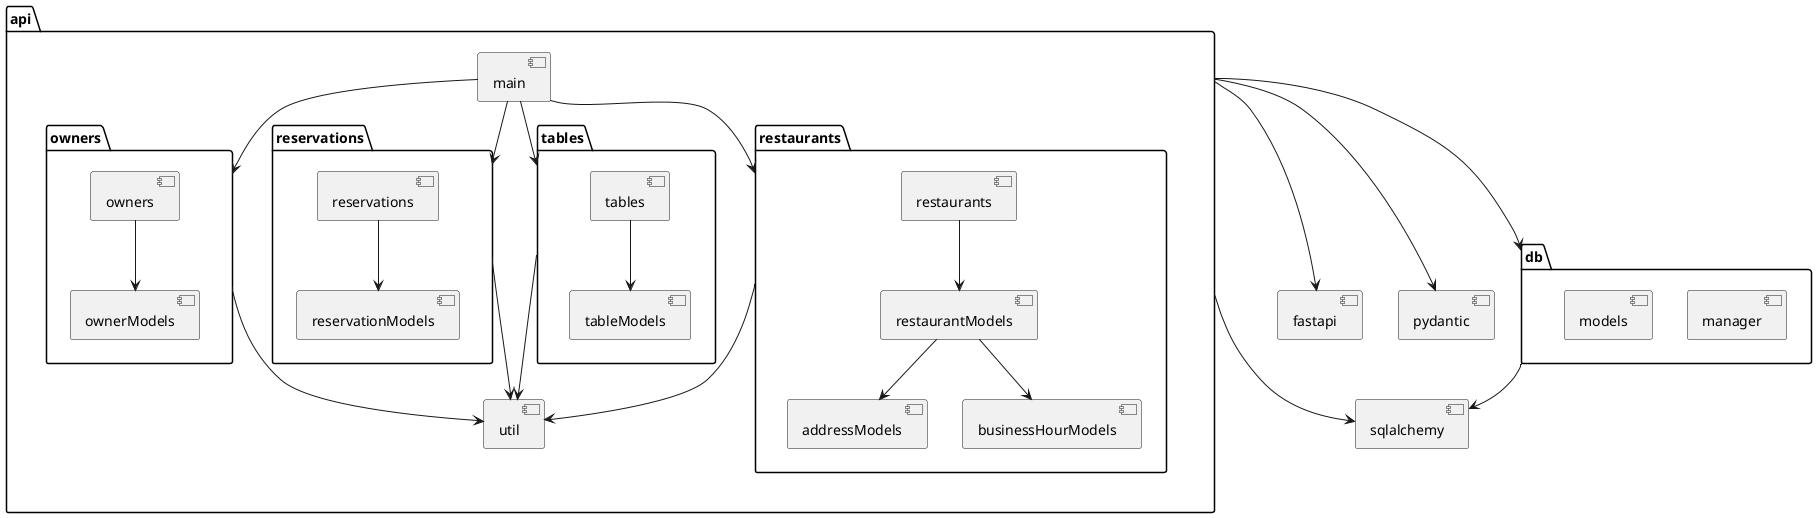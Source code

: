 @startuml

'Slightly simplified:
'Doesn't show dependency between endpoints of one
'and models of other modules (e.g. tables and reservationModels)
'Also generalizes dependency to other module instead of concrete class

package api {
    component main
    component util
    package owners as ownerModule {
        component ownerModels
        component owners
    }
    package reservations as reservationModule {
        component reservationModels
        component reservations
    }
    package restaurants as restaurantModule {
        component addressModels
        component businessHourModels
        component restaurantModels
        component restaurants
    }
    package tables as tableModule {
        component tableModels
        component tables
    }
}

package db {
    component manager
    component models
}

component sqlalchemy
component fastapi
component pydantic

api --d-> db
api --d-> sqlalchemy
api --d-> fastapi
api --d-> pydantic

db --> sqlalchemy

main --> tableModule
main --> restaurantModule
main --> reservationModule
main --> ownerModule

tableModule ---> util
restaurantModule ---> util
reservationModule ---> util
ownerModule ---> util

tables --> tableModels

restaurants --> restaurantModels
restaurantModels --> businessHourModels
restaurantModels --> addressModels

reservations --> reservationModels

owners --> ownerModels
@enduml